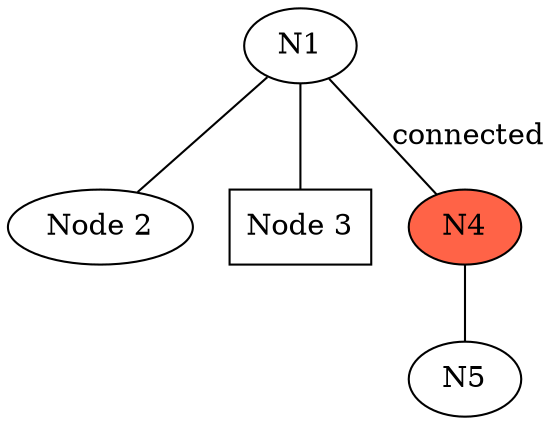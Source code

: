 graph g{
// define a graph (also: digraph)
rankdir=TB; // top-to-bottom layout (alt: LR)
N1; // a node labeled N1 (id N1)
N2 [label="Node 2"] // a node labeled N2
N1 -- N2; // N1 and N2 are connected by an edge
// use -> for digraphs
N3 [label="Node 3" shape=box]; // box shape
N1 -- N3;
N4 [style=filled fillcolor=Tomato]; // use color!
N1 -- N4 [label="connected"]; // an edge label
N4 -- N5; // nodes implied in edges
}